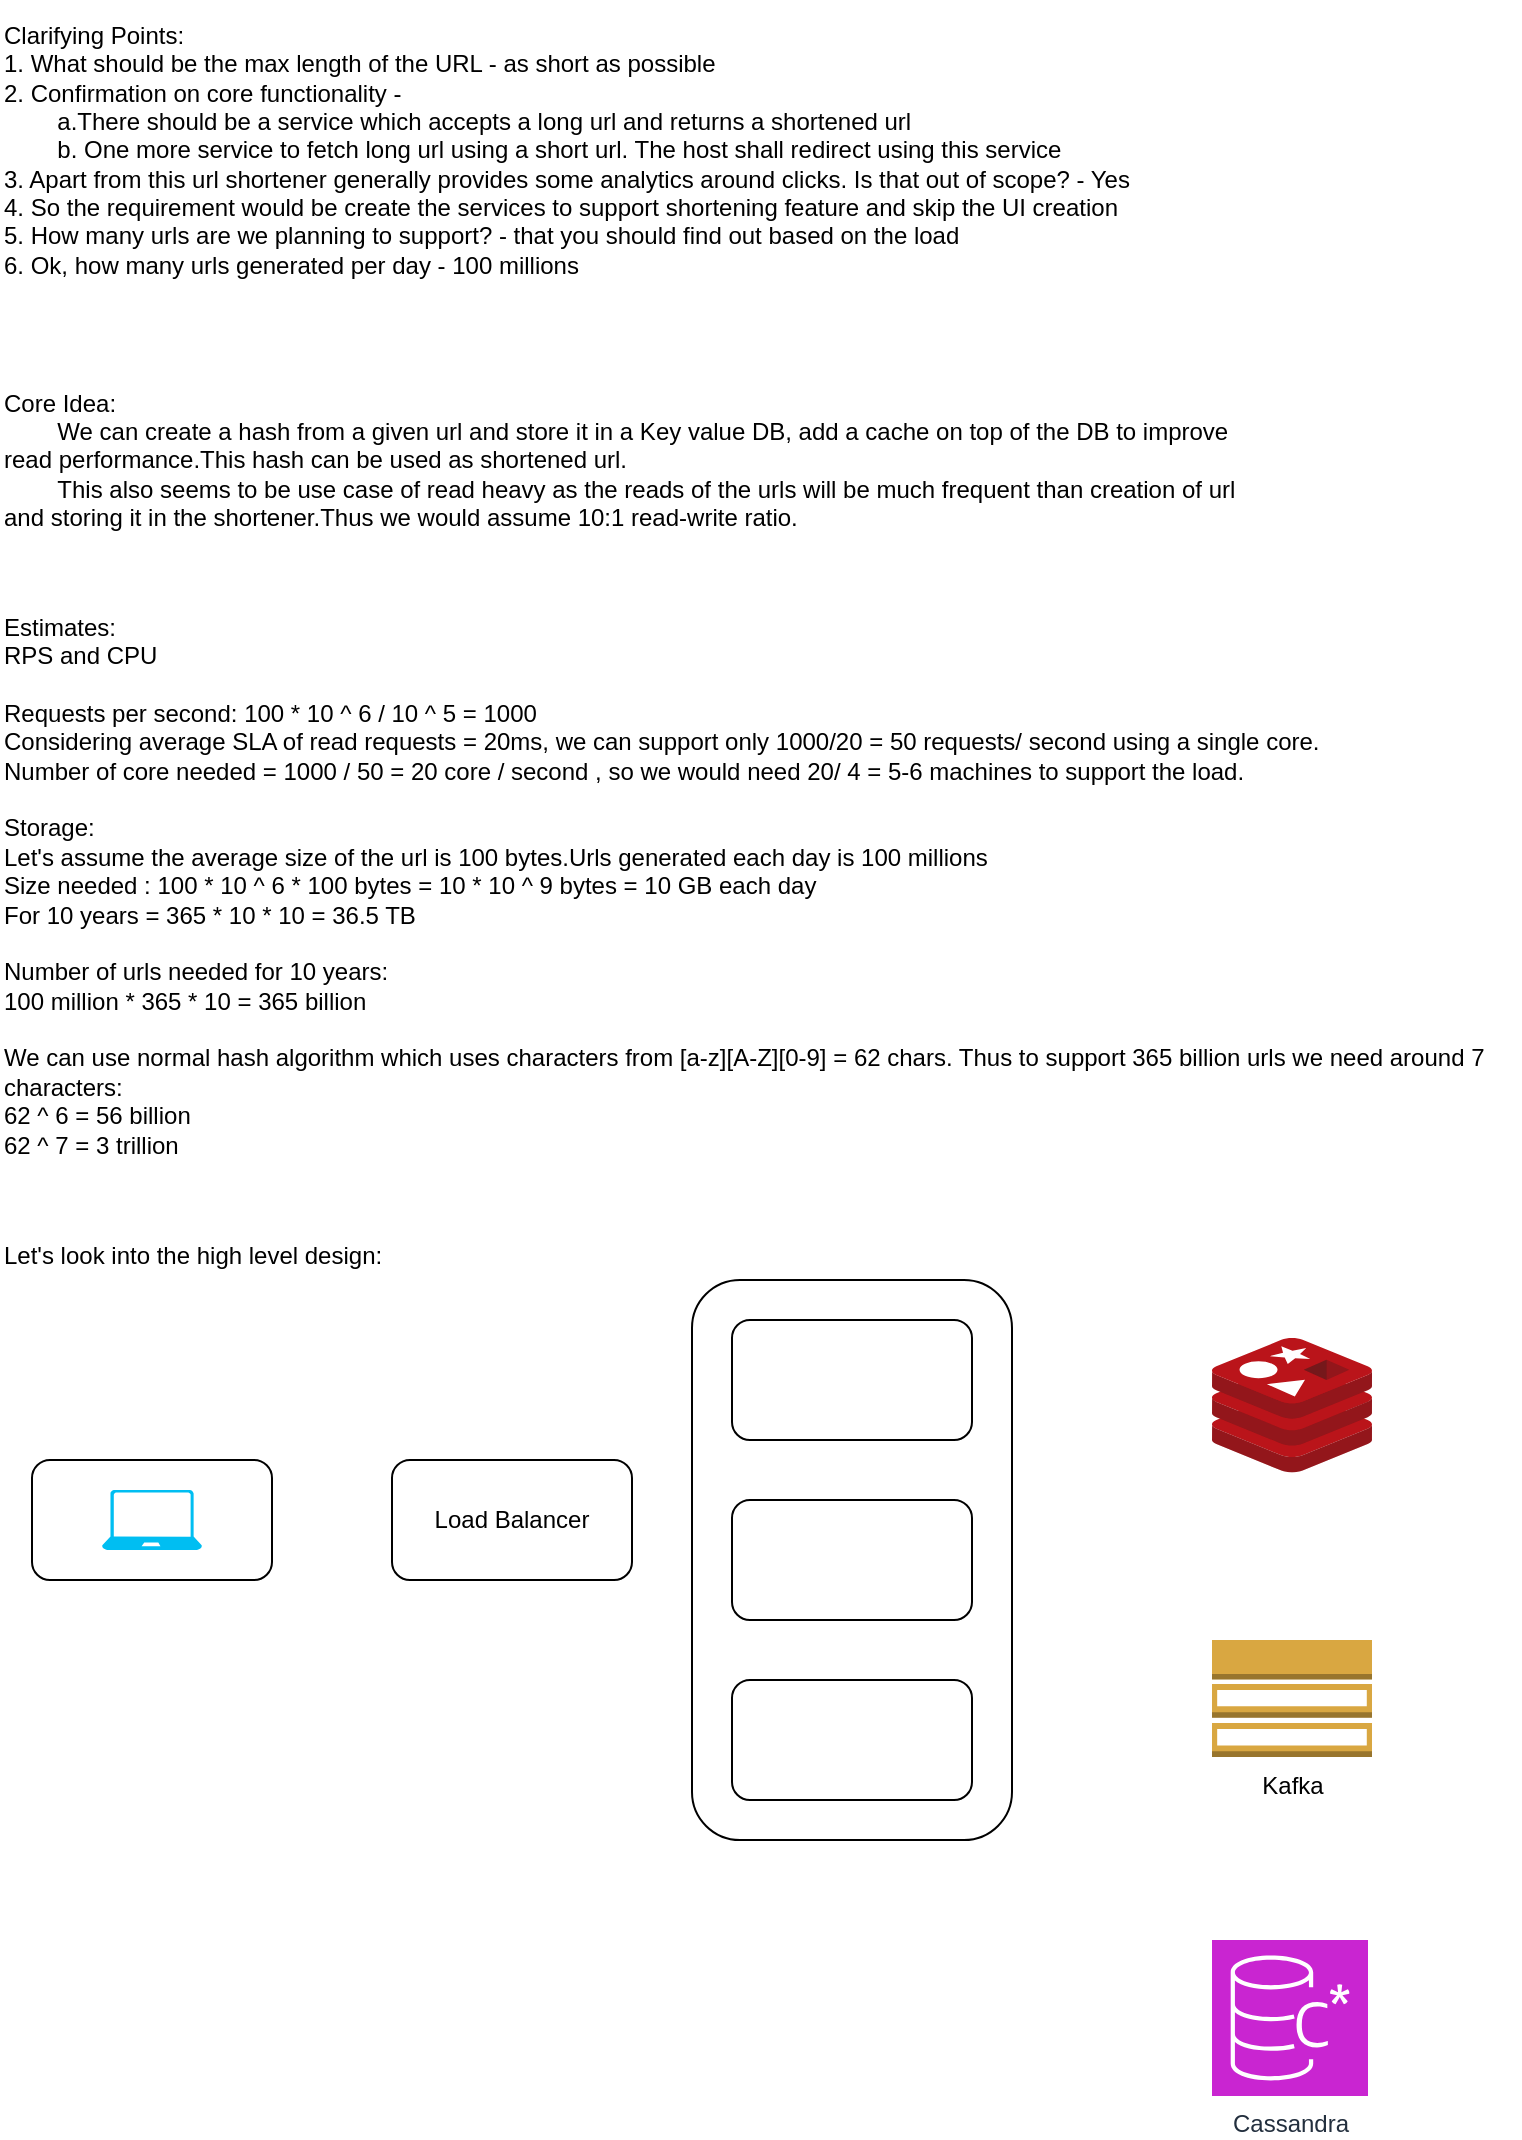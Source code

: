 <mxfile version="24.3.1" type="github">
  <diagram name="Page-1" id="OIAHOW4MRP7iXSUrzqny">
    <mxGraphModel dx="2074" dy="1190" grid="1" gridSize="10" guides="1" tooltips="1" connect="1" arrows="1" fold="1" page="1" pageScale="1" pageWidth="827" pageHeight="1169" math="0" shadow="0">
      <root>
        <mxCell id="0" />
        <mxCell id="1" parent="0" />
        <mxCell id="BbplOjUuKERmN9BkRW4d-12" value="" style="rounded=1;whiteSpace=wrap;html=1;" vertex="1" parent="1">
          <mxGeometry x="380" y="730" width="160" height="280" as="geometry" />
        </mxCell>
        <mxCell id="fmulczopTdYqbhKhcUvP-1" value="Clarifying Points:&lt;div&gt;1. What should be the max length of the URL - as short as possible&lt;/div&gt;&lt;div&gt;2. Confirmation on core functionality -&amp;nbsp;&lt;/div&gt;&lt;div&gt;&lt;span style=&quot;white-space: pre;&quot;&gt;&#x9;&lt;/span&gt;a.There should be a service which accepts a long url and returns a shortened url&lt;/div&gt;&lt;div&gt;&lt;span style=&quot;white-space: pre;&quot;&gt;&#x9;b. One more service to fetch long url using a short url. The host shall redirect using this service&lt;/span&gt;&lt;br&gt;&lt;/div&gt;&lt;div&gt;&lt;span style=&quot;white-space: pre;&quot;&gt;3. Apart from this url shortener generally provides some analytics around clicks. Is that out of scope? - Yes&lt;/span&gt;&lt;/div&gt;&lt;div&gt;&lt;span style=&quot;white-space: pre;&quot;&gt;4. So the requirement would be create the services to support shortening feature and skip the UI creation&lt;/span&gt;&lt;/div&gt;&lt;div&gt;&lt;span style=&quot;white-space: pre;&quot;&gt;5. How many urls are we planning to support? - that you should find out based on the load&lt;/span&gt;&lt;/div&gt;&lt;div&gt;&lt;span style=&quot;white-space: pre;&quot;&gt;6. Ok, how many urls generated per day - 100 millions&lt;/span&gt;&lt;/div&gt;" style="text;strokeColor=none;align=left;fillColor=none;html=1;verticalAlign=middle;whiteSpace=wrap;rounded=0;" parent="1" vertex="1">
          <mxGeometry x="34" y="90" width="746" height="150" as="geometry" />
        </mxCell>
        <mxCell id="fmulczopTdYqbhKhcUvP-3" value="Core Idea:&lt;div&gt;&lt;span style=&quot;white-space: pre;&quot;&gt;&#x9;&lt;/span&gt;We can create a hash from a given url and store it in a Key value DB, add a cache on top of the DB to improve read performance.This hash can be used as shortened url.&amp;nbsp;&lt;/div&gt;&lt;div&gt;&lt;span style=&quot;white-space: pre;&quot;&gt;&#x9;&lt;/span&gt;This also seems to be use case of read heavy as the reads of the urls will be much frequent than creation of url and storing it in the shortener.Thus we would assume 10:1 read-write ratio.&lt;/div&gt;" style="text;strokeColor=none;align=left;fillColor=none;html=1;verticalAlign=middle;whiteSpace=wrap;rounded=0;" parent="1" vertex="1">
          <mxGeometry x="34" y="280" width="630" height="80" as="geometry" />
        </mxCell>
        <mxCell id="fmulczopTdYqbhKhcUvP-4" value="Estimates:&lt;div&gt;RPS and CPU&lt;br&gt;&lt;div&gt;&lt;br&gt;&lt;/div&gt;&lt;div&gt;Requests per second: 100 * 10 ^ 6 / 10 ^ 5 = 1000&lt;/div&gt;&lt;div&gt;Considering average SLA of read requests = 20ms, we can support only 1000/20 = 50 requests/ second using a single core.&lt;/div&gt;&lt;div&gt;Number of core needed = 1000 / 50 = 20 core / second , so we would need 20/ 4 = 5-6 machines to support the load.&lt;/div&gt;&lt;div&gt;&lt;br&gt;&lt;/div&gt;&lt;div&gt;Storage:&lt;/div&gt;&lt;div&gt;Let&#39;s assume the average size of the url is 100 bytes.Urls generated each day is 100 millions&lt;/div&gt;&lt;div&gt;Size needed : 100 * 10 ^ 6 * 100 bytes = 10 * 10 ^ 9 bytes = 10 GB each day&lt;/div&gt;&lt;div&gt;For 10 years = 365 * 10 * 10 = 36.5 TB&lt;/div&gt;&lt;div&gt;&lt;br&gt;&lt;/div&gt;&lt;div&gt;Number of urls needed for 10 years:&amp;nbsp;&lt;/div&gt;&lt;div&gt;100 million * 365 * 10 = 365 billion&lt;/div&gt;&lt;div&gt;&lt;br&gt;&lt;/div&gt;&lt;div&gt;We can use normal hash algorithm which uses characters from [a-z][A-Z][0-9] = 62 chars. Thus to support 365 billion urls we need around 7 characters:&amp;nbsp;&lt;/div&gt;&lt;div&gt;62 ^ 6 = 56 billion&amp;nbsp;&lt;/div&gt;&lt;div&gt;62 ^ 7 = 3 trillion&lt;/div&gt;&lt;div&gt;&lt;br&gt;&lt;/div&gt;&lt;/div&gt;" style="text;strokeColor=none;align=left;fillColor=none;html=1;verticalAlign=middle;whiteSpace=wrap;rounded=0;" parent="1" vertex="1">
          <mxGeometry x="34" y="390" width="760" height="300" as="geometry" />
        </mxCell>
        <mxCell id="BbplOjUuKERmN9BkRW4d-1" value="Let&#39;s look into the high level design:&lt;div&gt;&lt;br&gt;&lt;/div&gt;" style="text;strokeColor=none;align=left;fillColor=none;html=1;verticalAlign=middle;whiteSpace=wrap;rounded=0;" vertex="1" parent="1">
          <mxGeometry x="34" y="710" width="306" height="30" as="geometry" />
        </mxCell>
        <mxCell id="BbplOjUuKERmN9BkRW4d-4" value="Load Balancer" style="rounded=1;whiteSpace=wrap;html=1;" vertex="1" parent="1">
          <mxGeometry x="230" y="820" width="120" height="60" as="geometry" />
        </mxCell>
        <mxCell id="BbplOjUuKERmN9BkRW4d-5" value="" style="group" vertex="1" connectable="0" parent="1">
          <mxGeometry x="50" y="820" width="120" height="60" as="geometry" />
        </mxCell>
        <mxCell id="BbplOjUuKERmN9BkRW4d-2" value="" style="rounded=1;whiteSpace=wrap;html=1;" vertex="1" parent="BbplOjUuKERmN9BkRW4d-5">
          <mxGeometry width="120" height="60" as="geometry" />
        </mxCell>
        <mxCell id="BbplOjUuKERmN9BkRW4d-3" value="" style="verticalLabelPosition=bottom;html=1;verticalAlign=top;align=center;strokeColor=none;fillColor=#00BEF2;shape=mxgraph.azure.laptop;pointerEvents=1;" vertex="1" parent="BbplOjUuKERmN9BkRW4d-5">
          <mxGeometry x="35" y="15" width="50" height="30" as="geometry" />
        </mxCell>
        <mxCell id="BbplOjUuKERmN9BkRW4d-6" value="" style="rounded=1;whiteSpace=wrap;html=1;" vertex="1" parent="1">
          <mxGeometry x="400" y="750" width="120" height="60" as="geometry" />
        </mxCell>
        <mxCell id="BbplOjUuKERmN9BkRW4d-7" value="" style="rounded=1;whiteSpace=wrap;html=1;" vertex="1" parent="1">
          <mxGeometry x="400" y="840" width="120" height="60" as="geometry" />
        </mxCell>
        <mxCell id="BbplOjUuKERmN9BkRW4d-8" value="" style="rounded=1;whiteSpace=wrap;html=1;" vertex="1" parent="1">
          <mxGeometry x="400" y="930" width="120" height="60" as="geometry" />
        </mxCell>
        <mxCell id="BbplOjUuKERmN9BkRW4d-10" value="Kafka" style="outlineConnect=0;dashed=0;verticalLabelPosition=bottom;verticalAlign=top;align=center;html=1;shape=mxgraph.aws3.topic_2;fillColor=#D9A741;gradientColor=none;" vertex="1" parent="1">
          <mxGeometry x="640" y="910" width="80" height="58.5" as="geometry" />
        </mxCell>
        <mxCell id="BbplOjUuKERmN9BkRW4d-11" value="Cassandra" style="sketch=0;points=[[0,0,0],[0.25,0,0],[0.5,0,0],[0.75,0,0],[1,0,0],[0,1,0],[0.25,1,0],[0.5,1,0],[0.75,1,0],[1,1,0],[0,0.25,0],[0,0.5,0],[0,0.75,0],[1,0.25,0],[1,0.5,0],[1,0.75,0]];outlineConnect=0;fontColor=#232F3E;fillColor=#C925D1;strokeColor=#ffffff;dashed=0;verticalLabelPosition=bottom;verticalAlign=top;align=center;html=1;fontSize=12;fontStyle=0;aspect=fixed;shape=mxgraph.aws4.resourceIcon;resIcon=mxgraph.aws4.managed_apache_cassandra_service;" vertex="1" parent="1">
          <mxGeometry x="640" y="1060" width="78" height="78" as="geometry" />
        </mxCell>
        <mxCell id="BbplOjUuKERmN9BkRW4d-13" value="" style="image;sketch=0;aspect=fixed;html=1;points=[];align=center;fontSize=12;image=img/lib/mscae/Cache_Redis_Product.svg;" vertex="1" parent="1">
          <mxGeometry x="640" y="759" width="80" height="67.2" as="geometry" />
        </mxCell>
      </root>
    </mxGraphModel>
  </diagram>
</mxfile>
